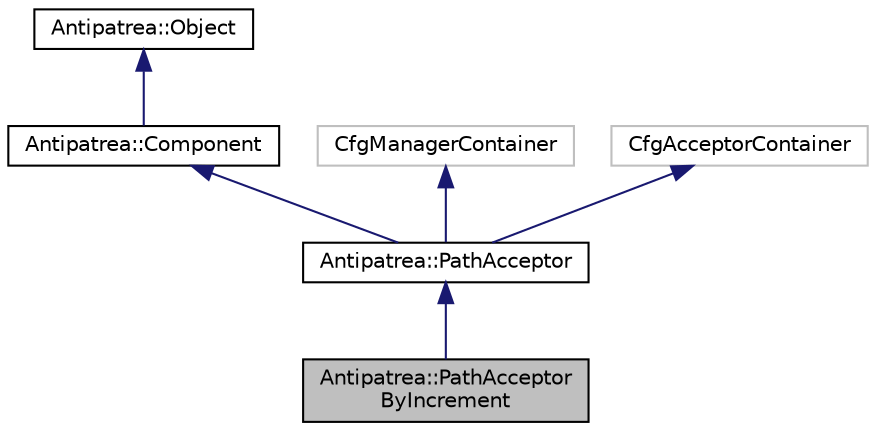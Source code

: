 digraph "Antipatrea::PathAcceptorByIncrement"
{
  bgcolor="transparent";
  edge [fontname="Helvetica",fontsize="10",labelfontname="Helvetica",labelfontsize="10"];
  node [fontname="Helvetica",fontsize="10",shape=record];
  Node1 [label="Antipatrea::PathAcceptor\lByIncrement",height=0.2,width=0.4,color="black", fillcolor="grey75", style="filled", fontcolor="black"];
  Node2 -> Node1 [dir="back",color="midnightblue",fontsize="10",style="solid",fontname="Helvetica"];
  Node2 [label="Antipatrea::PathAcceptor",height=0.2,width=0.4,color="black",URL="$classAntipatrea_1_1PathAcceptor.html",tooltip="Interface to test whether or not a path is valid at a given time-step resolution. ..."];
  Node3 -> Node2 [dir="back",color="midnightblue",fontsize="10",style="solid",fontname="Helvetica"];
  Node3 [label="Antipatrea::Component",height=0.2,width=0.4,color="black",URL="$classAntipatrea_1_1Component.html",tooltip="Base class for each motion-planning component. "];
  Node4 -> Node3 [dir="back",color="midnightblue",fontsize="10",style="solid",fontname="Helvetica"];
  Node4 [label="Antipatrea::Object",height=0.2,width=0.4,color="black",URL="$classAntipatrea_1_1Object.html"];
  Node5 -> Node2 [dir="back",color="midnightblue",fontsize="10",style="solid",fontname="Helvetica"];
  Node5 [label="CfgManagerContainer",height=0.2,width=0.4,color="grey75"];
  Node6 -> Node2 [dir="back",color="midnightblue",fontsize="10",style="solid",fontname="Helvetica"];
  Node6 [label="CfgAcceptorContainer",height=0.2,width=0.4,color="grey75"];
}
